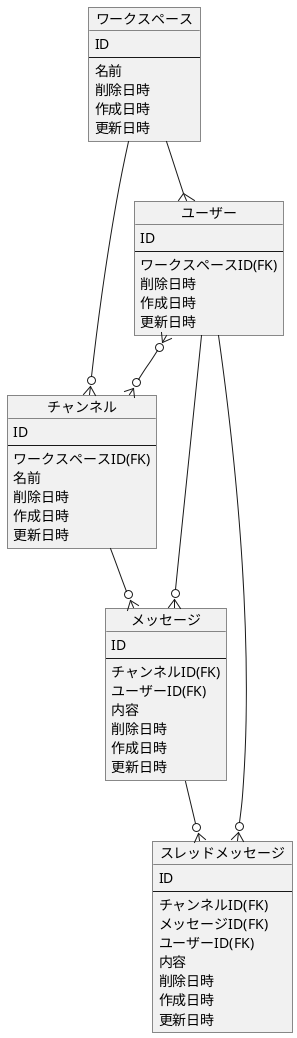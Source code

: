 @startuml チャット

object ユーザー {
  ID
  --
  ワークスペースID(FK)
  削除日時
  作成日時
  更新日時
}

object ワークスペース {
  ID
  --
  名前
  削除日時
  作成日時
  更新日時
}

object チャンネル {
  ID
  --
  ワークスペースID(FK)
  名前
  削除日時
  作成日時
  更新日時
}

object メッセージ {
  ID
  --
  チャンネルID(FK)
  ユーザーID(FK)
  内容
  削除日時
  作成日時
  更新日時
}

object スレッドメッセージ {
  ID
  --
  チャンネルID(FK)
  メッセージID(FK)
  ユーザーID(FK)
  内容
  削除日時
  作成日時
  更新日時
}

ワークスペース --{ ユーザー
ワークスペース --o{ チャンネル
チャンネル --o{ メッセージ
メッセージ --o{ スレッドメッセージ
ユーザー --o{ メッセージ
ユーザー --o{ スレッドメッセージ
ユーザー }o--o{ チャンネル

@enduml